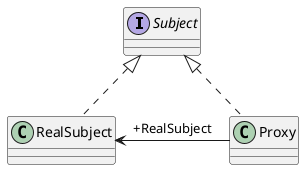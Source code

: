 @startuml
skinparam classAttributeIconSize 0

interface Subject
class RealSubject
class Proxy

RealSubject .up.|> Subject
Proxy .up.|> Subject

Proxy -left-> RealSubject : +RealSubject

@enduml